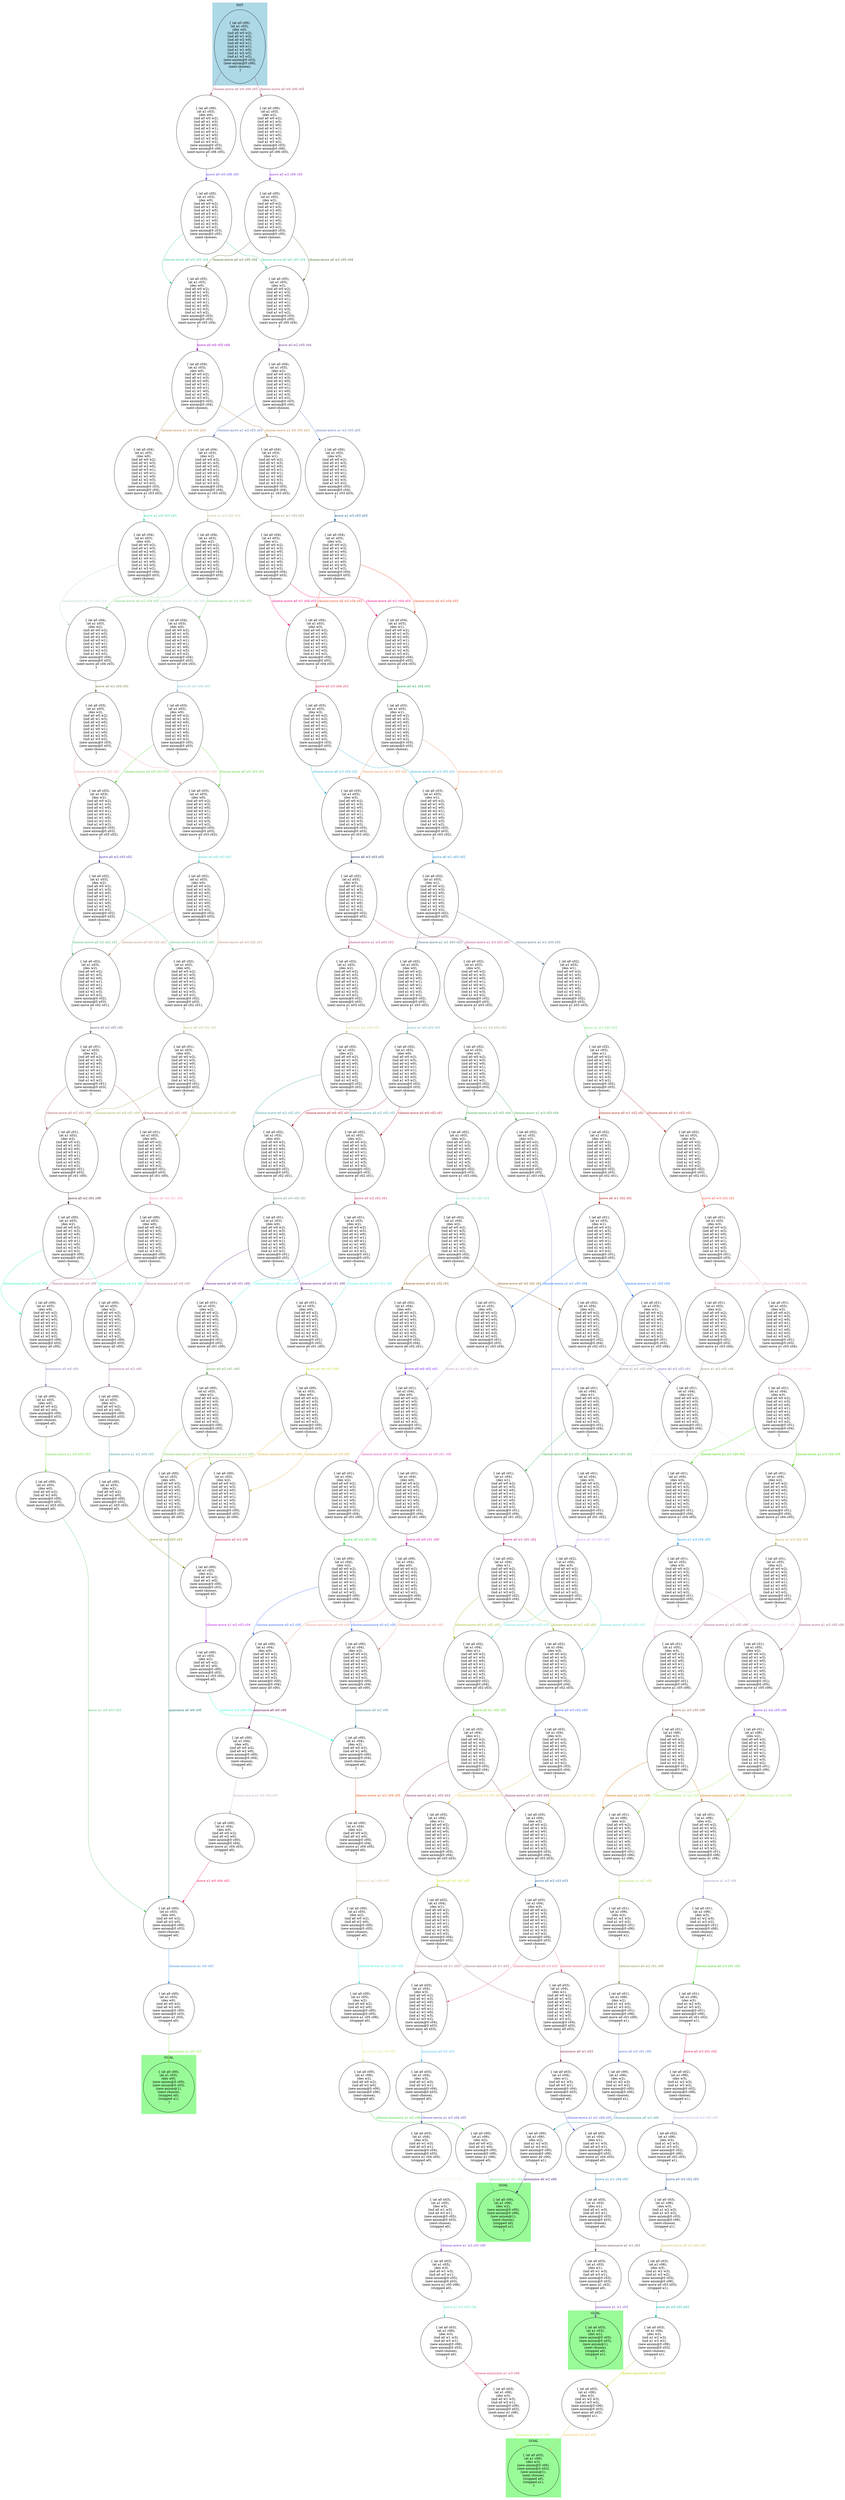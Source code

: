 digraph G {
0 [label="{ (at a0 c06),
(at a1 c03),
(des w0),
(ind a0 w0 w2),
(ind a0 w1 w3),
(ind a0 w2 w0),
(ind a0 w3 w1),
(ind a1 w0 w1),
(ind a1 w1 w0),
(ind a1 w2 w3),
(ind a1 w3 w2),
(new-axiom@0 c03),
(new-axiom@0 c06),
(next-choose),
 }"];
1 [label="{ (at a0 c06),
(at a1 c03),
(des w0),
(ind a0 w0 w2),
(ind a0 w1 w3),
(ind a0 w2 w0),
(ind a0 w3 w1),
(ind a1 w0 w1),
(ind a1 w1 w0),
(ind a1 w2 w3),
(ind a1 w3 w2),
(new-axiom@0 c03),
(new-axiom@0 c06),
(next-move a0 c06 c05),
 }"];
2 [label="{ (at a0 c06),
(at a1 c03),
(des w2),
(ind a0 w0 w2),
(ind a0 w1 w3),
(ind a0 w2 w0),
(ind a0 w3 w1),
(ind a1 w0 w1),
(ind a1 w1 w0),
(ind a1 w2 w3),
(ind a1 w3 w2),
(new-axiom@0 c03),
(new-axiom@0 c06),
(next-move a0 c06 c05),
 }"];
3 [label="{ (at a0 c05),
(at a1 c03),
(des w0),
(ind a0 w0 w2),
(ind a0 w1 w3),
(ind a0 w2 w0),
(ind a0 w3 w1),
(ind a1 w0 w1),
(ind a1 w1 w0),
(ind a1 w2 w3),
(ind a1 w3 w2),
(new-axiom@0 c03),
(new-axiom@0 c05),
(next-choose),
 }"];
4 [label="{ (at a0 c05),
(at a1 c03),
(des w2),
(ind a0 w0 w2),
(ind a0 w1 w3),
(ind a0 w2 w0),
(ind a0 w3 w1),
(ind a1 w0 w1),
(ind a1 w1 w0),
(ind a1 w2 w3),
(ind a1 w3 w2),
(new-axiom@0 c03),
(new-axiom@0 c05),
(next-choose),
 }"];
5 [label="{ (at a0 c05),
(at a1 c03),
(des w0),
(ind a0 w0 w2),
(ind a0 w1 w3),
(ind a0 w2 w0),
(ind a0 w3 w1),
(ind a1 w0 w1),
(ind a1 w1 w0),
(ind a1 w2 w3),
(ind a1 w3 w2),
(new-axiom@0 c03),
(new-axiom@0 c05),
(next-move a0 c05 c04),
 }"];
6 [label="{ (at a0 c05),
(at a1 c03),
(des w2),
(ind a0 w0 w2),
(ind a0 w1 w3),
(ind a0 w2 w0),
(ind a0 w3 w1),
(ind a1 w0 w1),
(ind a1 w1 w0),
(ind a1 w2 w3),
(ind a1 w3 w2),
(new-axiom@0 c03),
(new-axiom@0 c05),
(next-move a0 c05 c04),
 }"];
7 [label="{ (at a0 c04),
(at a1 c03),
(des w0),
(ind a0 w0 w2),
(ind a0 w1 w3),
(ind a0 w2 w0),
(ind a0 w3 w1),
(ind a1 w0 w1),
(ind a1 w1 w0),
(ind a1 w2 w3),
(ind a1 w3 w2),
(new-axiom@0 c03),
(new-axiom@0 c04),
(next-choose),
 }"];
8 [label="{ (at a0 c04),
(at a1 c03),
(des w2),
(ind a0 w0 w2),
(ind a0 w1 w3),
(ind a0 w2 w0),
(ind a0 w3 w1),
(ind a1 w0 w1),
(ind a1 w1 w0),
(ind a1 w2 w3),
(ind a1 w3 w2),
(new-axiom@0 c03),
(new-axiom@0 c04),
(next-choose),
 }"];
9 [label="{ (at a0 c04),
(at a1 c03),
(des w0),
(ind a0 w0 w2),
(ind a0 w1 w3),
(ind a0 w2 w0),
(ind a0 w3 w1),
(ind a1 w0 w1),
(ind a1 w1 w0),
(ind a1 w2 w3),
(ind a1 w3 w2),
(new-axiom@0 c03),
(new-axiom@0 c04),
(next-move a1 c03 x03),
 }"];
10 [label="{ (at a0 c04),
(at a1 c03),
(des w1),
(ind a0 w0 w2),
(ind a0 w1 w3),
(ind a0 w2 w0),
(ind a0 w3 w1),
(ind a1 w0 w1),
(ind a1 w1 w0),
(ind a1 w2 w3),
(ind a1 w3 w2),
(new-axiom@0 c03),
(new-axiom@0 c04),
(next-move a1 c03 x03),
 }"];
11 [label="{ (at a0 c04),
(at a1 c03),
(des w3),
(ind a0 w0 w2),
(ind a0 w1 w3),
(ind a0 w2 w0),
(ind a0 w3 w1),
(ind a1 w0 w1),
(ind a1 w1 w0),
(ind a1 w2 w3),
(ind a1 w3 w2),
(new-axiom@0 c03),
(new-axiom@0 c04),
(next-move a1 c03 x03),
 }"];
12 [label="{ (at a0 c04),
(at a1 c03),
(des w2),
(ind a0 w0 w2),
(ind a0 w1 w3),
(ind a0 w2 w0),
(ind a0 w3 w1),
(ind a1 w0 w1),
(ind a1 w1 w0),
(ind a1 w2 w3),
(ind a1 w3 w2),
(new-axiom@0 c03),
(new-axiom@0 c04),
(next-move a1 c03 x03),
 }"];
13 [label="{ (at a0 c04),
(at a1 x03),
(des w0),
(ind a0 w0 w2),
(ind a0 w1 w3),
(ind a0 w2 w0),
(ind a0 w3 w1),
(ind a1 w0 w1),
(ind a1 w1 w0),
(ind a1 w2 w3),
(ind a1 w3 w2),
(new-axiom@0 c04),
(new-axiom@0 x03),
(next-choose),
 }"];
14 [label="{ (at a0 c04),
(at a1 x03),
(des w1),
(ind a0 w0 w2),
(ind a0 w1 w3),
(ind a0 w2 w0),
(ind a0 w3 w1),
(ind a1 w0 w1),
(ind a1 w1 w0),
(ind a1 w2 w3),
(ind a1 w3 w2),
(new-axiom@0 c04),
(new-axiom@0 x03),
(next-choose),
 }"];
15 [label="{ (at a0 c04),
(at a1 x03),
(des w3),
(ind a0 w0 w2),
(ind a0 w1 w3),
(ind a0 w2 w0),
(ind a0 w3 w1),
(ind a1 w0 w1),
(ind a1 w1 w0),
(ind a1 w2 w3),
(ind a1 w3 w2),
(new-axiom@0 c04),
(new-axiom@0 x03),
(next-choose),
 }"];
16 [label="{ (at a0 c04),
(at a1 x03),
(des w2),
(ind a0 w0 w2),
(ind a0 w1 w3),
(ind a0 w2 w0),
(ind a0 w3 w1),
(ind a1 w0 w1),
(ind a1 w1 w0),
(ind a1 w2 w3),
(ind a1 w3 w2),
(new-axiom@0 c04),
(new-axiom@0 x03),
(next-choose),
 }"];
17 [label="{ (at a0 c04),
(at a1 x03),
(des w2),
(ind a0 w0 w2),
(ind a0 w1 w3),
(ind a0 w2 w0),
(ind a0 w3 w1),
(ind a1 w0 w1),
(ind a1 w1 w0),
(ind a1 w2 w3),
(ind a1 w3 w2),
(new-axiom@0 c04),
(new-axiom@0 x03),
(next-move a0 c04 c03),
 }"];
18 [label="{ (at a0 c04),
(at a1 x03),
(des w0),
(ind a0 w0 w2),
(ind a0 w1 w3),
(ind a0 w2 w0),
(ind a0 w3 w1),
(ind a1 w0 w1),
(ind a1 w1 w0),
(ind a1 w2 w3),
(ind a1 w3 w2),
(new-axiom@0 c04),
(new-axiom@0 x03),
(next-move a0 c04 c03),
 }"];
19 [label="{ (at a0 c04),
(at a1 x03),
(des w3),
(ind a0 w0 w2),
(ind a0 w1 w3),
(ind a0 w2 w0),
(ind a0 w3 w1),
(ind a1 w0 w1),
(ind a1 w1 w0),
(ind a1 w2 w3),
(ind a1 w3 w2),
(new-axiom@0 c04),
(new-axiom@0 x03),
(next-move a0 c04 c03),
 }"];
20 [label="{ (at a0 c04),
(at a1 x03),
(des w1),
(ind a0 w0 w2),
(ind a0 w1 w3),
(ind a0 w2 w0),
(ind a0 w3 w1),
(ind a1 w0 w1),
(ind a1 w1 w0),
(ind a1 w2 w3),
(ind a1 w3 w2),
(new-axiom@0 c04),
(new-axiom@0 x03),
(next-move a0 c04 c03),
 }"];
21 [label="{ (at a0 c03),
(at a1 x03),
(des w2),
(ind a0 w0 w2),
(ind a0 w1 w3),
(ind a0 w2 w0),
(ind a0 w3 w1),
(ind a1 w0 w1),
(ind a1 w1 w0),
(ind a1 w2 w3),
(ind a1 w3 w2),
(new-axiom@0 c03),
(new-axiom@0 x03),
(next-choose),
 }"];
22 [label="{ (at a0 c03),
(at a1 x03),
(des w0),
(ind a0 w0 w2),
(ind a0 w1 w3),
(ind a0 w2 w0),
(ind a0 w3 w1),
(ind a1 w0 w1),
(ind a1 w1 w0),
(ind a1 w2 w3),
(ind a1 w3 w2),
(new-axiom@0 c03),
(new-axiom@0 x03),
(next-choose),
 }"];
23 [label="{ (at a0 c03),
(at a1 x03),
(des w3),
(ind a0 w0 w2),
(ind a0 w1 w3),
(ind a0 w2 w0),
(ind a0 w3 w1),
(ind a1 w0 w1),
(ind a1 w1 w0),
(ind a1 w2 w3),
(ind a1 w3 w2),
(new-axiom@0 c03),
(new-axiom@0 x03),
(next-choose),
 }"];
24 [label="{ (at a0 c03),
(at a1 x03),
(des w1),
(ind a0 w0 w2),
(ind a0 w1 w3),
(ind a0 w2 w0),
(ind a0 w3 w1),
(ind a1 w0 w1),
(ind a1 w1 w0),
(ind a1 w2 w3),
(ind a1 w3 w2),
(new-axiom@0 c03),
(new-axiom@0 x03),
(next-choose),
 }"];
25 [label="{ (at a0 c03),
(at a1 x03),
(des w2),
(ind a0 w0 w2),
(ind a0 w1 w3),
(ind a0 w2 w0),
(ind a0 w3 w1),
(ind a1 w0 w1),
(ind a1 w1 w0),
(ind a1 w2 w3),
(ind a1 w3 w2),
(new-axiom@0 c03),
(new-axiom@0 x03),
(next-move a0 c03 c02),
 }"];
26 [label="{ (at a0 c03),
(at a1 x03),
(des w0),
(ind a0 w0 w2),
(ind a0 w1 w3),
(ind a0 w2 w0),
(ind a0 w3 w1),
(ind a1 w0 w1),
(ind a1 w1 w0),
(ind a1 w2 w3),
(ind a1 w3 w2),
(new-axiom@0 c03),
(new-axiom@0 x03),
(next-move a0 c03 c02),
 }"];
27 [label="{ (at a0 c03),
(at a1 x03),
(des w3),
(ind a0 w0 w2),
(ind a0 w1 w3),
(ind a0 w2 w0),
(ind a0 w3 w1),
(ind a1 w0 w1),
(ind a1 w1 w0),
(ind a1 w2 w3),
(ind a1 w3 w2),
(new-axiom@0 c03),
(new-axiom@0 x03),
(next-move a0 c03 c02),
 }"];
28 [label="{ (at a0 c03),
(at a1 x03),
(des w1),
(ind a0 w0 w2),
(ind a0 w1 w3),
(ind a0 w2 w0),
(ind a0 w3 w1),
(ind a1 w0 w1),
(ind a1 w1 w0),
(ind a1 w2 w3),
(ind a1 w3 w2),
(new-axiom@0 c03),
(new-axiom@0 x03),
(next-move a0 c03 c02),
 }"];
29 [label="{ (at a0 c02),
(at a1 x03),
(des w2),
(ind a0 w0 w2),
(ind a0 w1 w3),
(ind a0 w2 w0),
(ind a0 w3 w1),
(ind a1 w0 w1),
(ind a1 w1 w0),
(ind a1 w2 w3),
(ind a1 w3 w2),
(new-axiom@0 c02),
(new-axiom@0 x03),
(next-choose),
 }"];
30 [label="{ (at a0 c02),
(at a1 x03),
(des w0),
(ind a0 w0 w2),
(ind a0 w1 w3),
(ind a0 w2 w0),
(ind a0 w3 w1),
(ind a1 w0 w1),
(ind a1 w1 w0),
(ind a1 w2 w3),
(ind a1 w3 w2),
(new-axiom@0 c02),
(new-axiom@0 x03),
(next-choose),
 }"];
31 [label="{ (at a0 c02),
(at a1 x03),
(des w3),
(ind a0 w0 w2),
(ind a0 w1 w3),
(ind a0 w2 w0),
(ind a0 w3 w1),
(ind a1 w0 w1),
(ind a1 w1 w0),
(ind a1 w2 w3),
(ind a1 w3 w2),
(new-axiom@0 c02),
(new-axiom@0 x03),
(next-choose),
 }"];
32 [label="{ (at a0 c02),
(at a1 x03),
(des w1),
(ind a0 w0 w2),
(ind a0 w1 w3),
(ind a0 w2 w0),
(ind a0 w3 w1),
(ind a1 w0 w1),
(ind a1 w1 w0),
(ind a1 w2 w3),
(ind a1 w3 w2),
(new-axiom@0 c02),
(new-axiom@0 x03),
(next-choose),
 }"];
33 [label="{ (at a0 c02),
(at a1 x03),
(des w2),
(ind a0 w0 w2),
(ind a0 w1 w3),
(ind a0 w2 w0),
(ind a0 w3 w1),
(ind a1 w0 w1),
(ind a1 w1 w0),
(ind a1 w2 w3),
(ind a1 w3 w2),
(new-axiom@0 c02),
(new-axiom@0 x03),
(next-move a0 c02 c01),
 }"];
34 [label="{ (at a0 c02),
(at a1 x03),
(des w0),
(ind a0 w0 w2),
(ind a0 w1 w3),
(ind a0 w2 w0),
(ind a0 w3 w1),
(ind a1 w0 w1),
(ind a1 w1 w0),
(ind a1 w2 w3),
(ind a1 w3 w2),
(new-axiom@0 c02),
(new-axiom@0 x03),
(next-move a0 c02 c01),
 }"];
35 [label="{ (at a0 c02),
(at a1 x03),
(des w2),
(ind a0 w0 w2),
(ind a0 w1 w3),
(ind a0 w2 w0),
(ind a0 w3 w1),
(ind a1 w0 w1),
(ind a1 w1 w0),
(ind a1 w2 w3),
(ind a1 w3 w2),
(new-axiom@0 c02),
(new-axiom@0 x03),
(next-move a1 x03 c03),
 }"];
36 [label="{ (at a0 c02),
(at a1 x03),
(des w3),
(ind a0 w0 w2),
(ind a0 w1 w3),
(ind a0 w2 w0),
(ind a0 w3 w1),
(ind a1 w0 w1),
(ind a1 w1 w0),
(ind a1 w2 w3),
(ind a1 w3 w2),
(new-axiom@0 c02),
(new-axiom@0 x03),
(next-move a1 x03 c03),
 }"];
37 [label="{ (at a0 c02),
(at a1 x03),
(des w1),
(ind a0 w0 w2),
(ind a0 w1 w3),
(ind a0 w2 w0),
(ind a0 w3 w1),
(ind a1 w0 w1),
(ind a1 w1 w0),
(ind a1 w2 w3),
(ind a1 w3 w2),
(new-axiom@0 c02),
(new-axiom@0 x03),
(next-move a1 x03 c03),
 }"];
38 [label="{ (at a0 c02),
(at a1 x03),
(des w0),
(ind a0 w0 w2),
(ind a0 w1 w3),
(ind a0 w2 w0),
(ind a0 w3 w1),
(ind a1 w0 w1),
(ind a1 w1 w0),
(ind a1 w2 w3),
(ind a1 w3 w2),
(new-axiom@0 c02),
(new-axiom@0 x03),
(next-move a1 x03 c03),
 }"];
39 [label="{ (at a0 c01),
(at a1 x03),
(des w2),
(ind a0 w0 w2),
(ind a0 w1 w3),
(ind a0 w2 w0),
(ind a0 w3 w1),
(ind a1 w0 w1),
(ind a1 w1 w0),
(ind a1 w2 w3),
(ind a1 w3 w2),
(new-axiom@0 c01),
(new-axiom@0 x03),
(next-choose),
 }"];
40 [label="{ (at a0 c01),
(at a1 x03),
(des w0),
(ind a0 w0 w2),
(ind a0 w1 w3),
(ind a0 w2 w0),
(ind a0 w3 w1),
(ind a1 w0 w1),
(ind a1 w1 w0),
(ind a1 w2 w3),
(ind a1 w3 w2),
(new-axiom@0 c01),
(new-axiom@0 x03),
(next-choose),
 }"];
41 [label="{ (at a0 c02),
(at a1 c03),
(des w2),
(ind a0 w0 w2),
(ind a0 w1 w3),
(ind a0 w2 w0),
(ind a0 w3 w1),
(ind a1 w0 w1),
(ind a1 w1 w0),
(ind a1 w2 w3),
(ind a1 w3 w2),
(new-axiom@0 c02),
(new-axiom@0 c03),
(next-choose),
 }"];
42 [label="{ (at a0 c02),
(at a1 c03),
(des w3),
(ind a0 w0 w2),
(ind a0 w1 w3),
(ind a0 w2 w0),
(ind a0 w3 w1),
(ind a1 w0 w1),
(ind a1 w1 w0),
(ind a1 w2 w3),
(ind a1 w3 w2),
(new-axiom@0 c02),
(new-axiom@0 c03),
(next-choose),
 }"];
43 [label="{ (at a0 c02),
(at a1 c03),
(des w1),
(ind a0 w0 w2),
(ind a0 w1 w3),
(ind a0 w2 w0),
(ind a0 w3 w1),
(ind a1 w0 w1),
(ind a1 w1 w0),
(ind a1 w2 w3),
(ind a1 w3 w2),
(new-axiom@0 c02),
(new-axiom@0 c03),
(next-choose),
 }"];
44 [label="{ (at a0 c02),
(at a1 c03),
(des w0),
(ind a0 w0 w2),
(ind a0 w1 w3),
(ind a0 w2 w0),
(ind a0 w3 w1),
(ind a1 w0 w1),
(ind a1 w1 w0),
(ind a1 w2 w3),
(ind a1 w3 w2),
(new-axiom@0 c02),
(new-axiom@0 c03),
(next-choose),
 }"];
45 [label="{ (at a0 c01),
(at a1 x03),
(des w0),
(ind a0 w0 w2),
(ind a0 w1 w3),
(ind a0 w2 w0),
(ind a0 w3 w1),
(ind a1 w0 w1),
(ind a1 w1 w0),
(ind a1 w2 w3),
(ind a1 w3 w2),
(new-axiom@0 c01),
(new-axiom@0 x03),
(next-move a0 c01 c00),
 }"];
46 [label="{ (at a0 c01),
(at a1 x03),
(des w2),
(ind a0 w0 w2),
(ind a0 w1 w3),
(ind a0 w2 w0),
(ind a0 w3 w1),
(ind a1 w0 w1),
(ind a1 w1 w0),
(ind a1 w2 w3),
(ind a1 w3 w2),
(new-axiom@0 c01),
(new-axiom@0 x03),
(next-move a0 c01 c00),
 }"];
47 [label="{ (at a0 c02),
(at a1 c03),
(des w2),
(ind a0 w0 w2),
(ind a0 w1 w3),
(ind a0 w2 w0),
(ind a0 w3 w1),
(ind a1 w0 w1),
(ind a1 w1 w0),
(ind a1 w2 w3),
(ind a1 w3 w2),
(new-axiom@0 c02),
(new-axiom@0 c03),
(next-move a0 c02 c01),
 }"];
48 [label="{ (at a0 c02),
(at a1 c03),
(des w0),
(ind a0 w0 w2),
(ind a0 w1 w3),
(ind a0 w2 w0),
(ind a0 w3 w1),
(ind a1 w0 w1),
(ind a1 w1 w0),
(ind a1 w2 w3),
(ind a1 w3 w2),
(new-axiom@0 c02),
(new-axiom@0 c03),
(next-move a0 c02 c01),
 }"];
49 [label="{ (at a0 c02),
(at a1 c03),
(des w2),
(ind a0 w0 w2),
(ind a0 w1 w3),
(ind a0 w2 w0),
(ind a0 w3 w1),
(ind a1 w0 w1),
(ind a1 w1 w0),
(ind a1 w2 w3),
(ind a1 w3 w2),
(new-axiom@0 c02),
(new-axiom@0 c03),
(next-move a1 c03 c04),
 }"];
50 [label="{ (at a0 c02),
(at a1 c03),
(des w3),
(ind a0 w0 w2),
(ind a0 w1 w3),
(ind a0 w2 w0),
(ind a0 w3 w1),
(ind a1 w0 w1),
(ind a1 w1 w0),
(ind a1 w2 w3),
(ind a1 w3 w2),
(new-axiom@0 c02),
(new-axiom@0 c03),
(next-move a1 c03 c04),
 }"];
51 [label="{ (at a0 c02),
(at a1 c03),
(des w1),
(ind a0 w0 w2),
(ind a0 w1 w3),
(ind a0 w2 w0),
(ind a0 w3 w1),
(ind a1 w0 w1),
(ind a1 w1 w0),
(ind a1 w2 w3),
(ind a1 w3 w2),
(new-axiom@0 c02),
(new-axiom@0 c03),
(next-move a0 c02 c01),
 }"];
52 [label="{ (at a0 c02),
(at a1 c03),
(des w3),
(ind a0 w0 w2),
(ind a0 w1 w3),
(ind a0 w2 w0),
(ind a0 w3 w1),
(ind a1 w0 w1),
(ind a1 w1 w0),
(ind a1 w2 w3),
(ind a1 w3 w2),
(new-axiom@0 c02),
(new-axiom@0 c03),
(next-move a0 c02 c01),
 }"];
53 [label="{ (at a0 c00),
(at a1 x03),
(des w0),
(ind a0 w0 w2),
(ind a0 w1 w3),
(ind a0 w2 w0),
(ind a0 w3 w1),
(ind a1 w0 w1),
(ind a1 w1 w0),
(ind a1 w2 w3),
(ind a1 w3 w2),
(new-axiom@0 c00),
(new-axiom@0 x03),
(next-choose),
 }"];
54 [label="{ (at a0 c00),
(at a1 x03),
(des w2),
(ind a0 w0 w2),
(ind a0 w1 w3),
(ind a0 w2 w0),
(ind a0 w3 w1),
(ind a1 w0 w1),
(ind a1 w1 w0),
(ind a1 w2 w3),
(ind a1 w3 w2),
(new-axiom@0 c00),
(new-axiom@0 x03),
(next-choose),
 }"];
55 [label="{ (at a0 c01),
(at a1 c03),
(des w2),
(ind a0 w0 w2),
(ind a0 w1 w3),
(ind a0 w2 w0),
(ind a0 w3 w1),
(ind a1 w0 w1),
(ind a1 w1 w0),
(ind a1 w2 w3),
(ind a1 w3 w2),
(new-axiom@0 c01),
(new-axiom@0 c03),
(next-choose),
 }"];
56 [label="{ (at a0 c01),
(at a1 c03),
(des w0),
(ind a0 w0 w2),
(ind a0 w1 w3),
(ind a0 w2 w0),
(ind a0 w3 w1),
(ind a1 w0 w1),
(ind a1 w1 w0),
(ind a1 w2 w3),
(ind a1 w3 w2),
(new-axiom@0 c01),
(new-axiom@0 c03),
(next-choose),
 }"];
57 [label="{ (at a0 c02),
(at a1 c04),
(des w2),
(ind a0 w0 w2),
(ind a0 w1 w3),
(ind a0 w2 w0),
(ind a0 w3 w1),
(ind a1 w0 w1),
(ind a1 w1 w0),
(ind a1 w2 w3),
(ind a1 w3 w2),
(new-axiom@0 c02),
(new-axiom@0 c04),
(next-choose),
 }"];
58 [label="{ (at a0 c02),
(at a1 c04),
(des w3),
(ind a0 w0 w2),
(ind a0 w1 w3),
(ind a0 w2 w0),
(ind a0 w3 w1),
(ind a1 w0 w1),
(ind a1 w1 w0),
(ind a1 w2 w3),
(ind a1 w3 w2),
(new-axiom@0 c02),
(new-axiom@0 c04),
(next-choose),
 }"];
59 [label="{ (at a0 c01),
(at a1 c03),
(des w1),
(ind a0 w0 w2),
(ind a0 w1 w3),
(ind a0 w2 w0),
(ind a0 w3 w1),
(ind a1 w0 w1),
(ind a1 w1 w0),
(ind a1 w2 w3),
(ind a1 w3 w2),
(new-axiom@0 c01),
(new-axiom@0 c03),
(next-choose),
 }"];
60 [label="{ (at a0 c01),
(at a1 c03),
(des w3),
(ind a0 w0 w2),
(ind a0 w1 w3),
(ind a0 w2 w0),
(ind a0 w3 w1),
(ind a1 w0 w1),
(ind a1 w1 w0),
(ind a1 w2 w3),
(ind a1 w3 w2),
(new-axiom@0 c01),
(new-axiom@0 c03),
(next-choose),
 }"];
61 [label="{ (at a0 c00),
(at a1 x03),
(des w0),
(ind a0 w0 w2),
(ind a0 w1 w3),
(ind a0 w2 w0),
(ind a0 w3 w1),
(ind a1 w0 w1),
(ind a1 w1 w0),
(ind a1 w2 w3),
(ind a1 w3 w2),
(new-axiom@0 c00),
(new-axiom@0 x03),
(next-annc a0 c00),
 }"];
62 [label="{ (at a0 c00),
(at a1 x03),
(des w2),
(ind a0 w0 w2),
(ind a0 w1 w3),
(ind a0 w2 w0),
(ind a0 w3 w1),
(ind a1 w0 w1),
(ind a1 w1 w0),
(ind a1 w2 w3),
(ind a1 w3 w2),
(new-axiom@0 c00),
(new-axiom@0 x03),
(next-annc a0 c00),
 }"];
63 [label="{ (at a0 c01),
(at a1 c03),
(des w0),
(ind a0 w0 w2),
(ind a0 w1 w3),
(ind a0 w2 w0),
(ind a0 w3 w1),
(ind a1 w0 w1),
(ind a1 w1 w0),
(ind a1 w2 w3),
(ind a1 w3 w2),
(new-axiom@0 c01),
(new-axiom@0 c03),
(next-move a0 c01 c00),
 }"];
64 [label="{ (at a0 c01),
(at a1 c03),
(des w2),
(ind a0 w0 w2),
(ind a0 w1 w3),
(ind a0 w2 w0),
(ind a0 w3 w1),
(ind a1 w0 w1),
(ind a1 w1 w0),
(ind a1 w2 w3),
(ind a1 w3 w2),
(new-axiom@0 c01),
(new-axiom@0 c03),
(next-move a0 c01 c00),
 }"];
65 [label="{ (at a0 c02),
(at a1 c04),
(des w2),
(ind a0 w0 w2),
(ind a0 w1 w3),
(ind a0 w2 w0),
(ind a0 w3 w1),
(ind a1 w0 w1),
(ind a1 w1 w0),
(ind a1 w2 w3),
(ind a1 w3 w2),
(new-axiom@0 c02),
(new-axiom@0 c04),
(next-move a0 c02 c01),
 }"];
66 [label="{ (at a0 c02),
(at a1 c04),
(des w0),
(ind a0 w0 w2),
(ind a0 w1 w3),
(ind a0 w2 w0),
(ind a0 w3 w1),
(ind a1 w0 w1),
(ind a1 w1 w0),
(ind a1 w2 w3),
(ind a1 w3 w2),
(new-axiom@0 c02),
(new-axiom@0 c04),
(next-move a0 c02 c01),
 }"];
67 [label="{ (at a0 c02),
(at a1 c04),
(des w3),
(ind a0 w0 w2),
(ind a0 w1 w3),
(ind a0 w2 w0),
(ind a0 w3 w1),
(ind a1 w0 w1),
(ind a1 w1 w0),
(ind a1 w2 w3),
(ind a1 w3 w2),
(new-axiom@0 c02),
(new-axiom@0 c04),
(next-move a0 c02 c03),
 }"];
68 [label="{ (at a0 c02),
(at a1 c04),
(des w1),
(ind a0 w0 w2),
(ind a0 w1 w3),
(ind a0 w2 w0),
(ind a0 w3 w1),
(ind a1 w0 w1),
(ind a1 w1 w0),
(ind a1 w2 w3),
(ind a1 w3 w2),
(new-axiom@0 c02),
(new-axiom@0 c04),
(next-move a0 c02 c03),
 }"];
69 [label="{ (at a0 c01),
(at a1 c03),
(des w1),
(ind a0 w0 w2),
(ind a0 w1 w3),
(ind a0 w2 w0),
(ind a0 w3 w1),
(ind a1 w0 w1),
(ind a1 w1 w0),
(ind a1 w2 w3),
(ind a1 w3 w2),
(new-axiom@0 c01),
(new-axiom@0 c03),
(next-move a1 c03 c04),
 }"];
70 [label="{ (at a0 c01),
(at a1 c03),
(des w0),
(ind a0 w0 w2),
(ind a0 w1 w3),
(ind a0 w2 w0),
(ind a0 w3 w1),
(ind a1 w0 w1),
(ind a1 w1 w0),
(ind a1 w2 w3),
(ind a1 w3 w2),
(new-axiom@0 c01),
(new-axiom@0 c03),
(next-move a1 c03 c04),
 }"];
71 [label="{ (at a0 c01),
(at a1 c03),
(des w2),
(ind a0 w0 w2),
(ind a0 w1 w3),
(ind a0 w2 w0),
(ind a0 w3 w1),
(ind a1 w0 w1),
(ind a1 w1 w0),
(ind a1 w2 w3),
(ind a1 w3 w2),
(new-axiom@0 c01),
(new-axiom@0 c03),
(next-move a1 c03 c04),
 }"];
72 [label="{ (at a0 c01),
(at a1 c03),
(des w3),
(ind a0 w0 w2),
(ind a0 w1 w3),
(ind a0 w2 w0),
(ind a0 w3 w1),
(ind a1 w0 w1),
(ind a1 w1 w0),
(ind a1 w2 w3),
(ind a1 w3 w2),
(new-axiom@0 c01),
(new-axiom@0 c03),
(next-move a1 c03 c04),
 }"];
73 [label="{ (at a0 c00),
(at a1 x03),
(des w0),
(ind a0 w0 w2),
(ind a0 w2 w0),
(new-axiom@0 c00),
(new-axiom@0 x03),
(next-choose),
(stopped a0),
 }"];
74 [label="{ (at a0 c00),
(at a1 x03),
(des w2),
(ind a0 w0 w2),
(ind a0 w2 w0),
(new-axiom@0 c00),
(new-axiom@0 x03),
(next-choose),
(stopped a0),
 }"];
75 [label="{ (at a0 c00),
(at a1 c03),
(des w0),
(ind a0 w0 w2),
(ind a0 w1 w3),
(ind a0 w2 w0),
(ind a0 w3 w1),
(ind a1 w0 w1),
(ind a1 w1 w0),
(ind a1 w2 w3),
(ind a1 w3 w2),
(new-axiom@0 c00),
(new-axiom@0 c03),
(next-choose),
 }"];
76 [label="{ (at a0 c00),
(at a1 c03),
(des w2),
(ind a0 w0 w2),
(ind a0 w1 w3),
(ind a0 w2 w0),
(ind a0 w3 w1),
(ind a1 w0 w1),
(ind a1 w1 w0),
(ind a1 w2 w3),
(ind a1 w3 w2),
(new-axiom@0 c00),
(new-axiom@0 c03),
(next-choose),
 }"];
77 [label="{ (at a0 c01),
(at a1 c04),
(des w2),
(ind a0 w0 w2),
(ind a0 w1 w3),
(ind a0 w2 w0),
(ind a0 w3 w1),
(ind a1 w0 w1),
(ind a1 w1 w0),
(ind a1 w2 w3),
(ind a1 w3 w2),
(new-axiom@0 c01),
(new-axiom@0 c04),
(next-choose),
 }"];
78 [label="{ (at a0 c01),
(at a1 c04),
(des w0),
(ind a0 w0 w2),
(ind a0 w1 w3),
(ind a0 w2 w0),
(ind a0 w3 w1),
(ind a1 w0 w1),
(ind a1 w1 w0),
(ind a1 w2 w3),
(ind a1 w3 w2),
(new-axiom@0 c01),
(new-axiom@0 c04),
(next-choose),
 }"];
79 [label="{ (at a0 c03),
(at a1 c04),
(des w3),
(ind a0 w0 w2),
(ind a0 w1 w3),
(ind a0 w2 w0),
(ind a0 w3 w1),
(ind a1 w0 w1),
(ind a1 w1 w0),
(ind a1 w2 w3),
(ind a1 w3 w2),
(new-axiom@0 c03),
(new-axiom@0 c04),
(next-choose),
 }"];
80 [label="{ (at a0 c03),
(at a1 c04),
(des w1),
(ind a0 w0 w2),
(ind a0 w1 w3),
(ind a0 w2 w0),
(ind a0 w3 w1),
(ind a1 w0 w1),
(ind a1 w1 w0),
(ind a1 w2 w3),
(ind a1 w3 w2),
(new-axiom@0 c03),
(new-axiom@0 c04),
(next-choose),
 }"];
81 [label="{ (at a0 c01),
(at a1 c04),
(des w1),
(ind a0 w0 w2),
(ind a0 w1 w3),
(ind a0 w2 w0),
(ind a0 w3 w1),
(ind a1 w0 w1),
(ind a1 w1 w0),
(ind a1 w2 w3),
(ind a1 w3 w2),
(new-axiom@0 c01),
(new-axiom@0 c04),
(next-choose),
 }"];
82 [label="{ (at a0 c01),
(at a1 c04),
(des w3),
(ind a0 w0 w2),
(ind a0 w1 w3),
(ind a0 w2 w0),
(ind a0 w3 w1),
(ind a1 w0 w1),
(ind a1 w1 w0),
(ind a1 w2 w3),
(ind a1 w3 w2),
(new-axiom@0 c01),
(new-axiom@0 c04),
(next-choose),
 }"];
83 [label="{ (at a0 c00),
(at a1 x03),
(des w0),
(ind a0 w0 w2),
(ind a0 w2 w0),
(new-axiom@0 c00),
(new-axiom@0 x03),
(next-move a1 x03 c03),
(stopped a0),
 }"];
84 [label="{ (at a0 c00),
(at a1 x03),
(des w2),
(ind a0 w0 w2),
(ind a0 w2 w0),
(new-axiom@0 c00),
(new-axiom@0 x03),
(next-move a1 x03 c03),
(stopped a0),
 }"];
85 [label="{ (at a0 c00),
(at a1 c03),
(des w0),
(ind a0 w0 w2),
(ind a0 w1 w3),
(ind a0 w2 w0),
(ind a0 w3 w1),
(ind a1 w0 w1),
(ind a1 w1 w0),
(ind a1 w2 w3),
(ind a1 w3 w2),
(new-axiom@0 c00),
(new-axiom@0 c03),
(next-annc a0 c00),
 }"];
86 [label="{ (at a0 c00),
(at a1 c03),
(des w2),
(ind a0 w0 w2),
(ind a0 w1 w3),
(ind a0 w2 w0),
(ind a0 w3 w1),
(ind a1 w0 w1),
(ind a1 w1 w0),
(ind a1 w2 w3),
(ind a1 w3 w2),
(new-axiom@0 c00),
(new-axiom@0 c03),
(next-annc a0 c00),
 }"];
87 [label="{ (at a0 c01),
(at a1 c04),
(des w3),
(ind a0 w0 w2),
(ind a0 w1 w3),
(ind a0 w2 w0),
(ind a0 w3 w1),
(ind a1 w0 w1),
(ind a1 w1 w0),
(ind a1 w2 w3),
(ind a1 w3 w2),
(new-axiom@0 c01),
(new-axiom@0 c04),
(next-move a1 c04 c05),
 }"];
88 [label="{ (at a0 c01),
(at a1 c04),
(des w2),
(ind a0 w0 w2),
(ind a0 w1 w3),
(ind a0 w2 w0),
(ind a0 w3 w1),
(ind a1 w0 w1),
(ind a1 w1 w0),
(ind a1 w2 w3),
(ind a1 w3 w2),
(new-axiom@0 c01),
(new-axiom@0 c04),
(next-move a1 c04 c05),
 }"];
89 [label="{ (at a0 c01),
(at a1 c04),
(des w2),
(ind a0 w0 w2),
(ind a0 w1 w3),
(ind a0 w2 w0),
(ind a0 w3 w1),
(ind a1 w0 w1),
(ind a1 w1 w0),
(ind a1 w2 w3),
(ind a1 w3 w2),
(new-axiom@0 c01),
(new-axiom@0 c04),
(next-move a0 c01 c00),
 }"];
90 [label="{ (at a0 c01),
(at a1 c04),
(des w0),
(ind a0 w0 w2),
(ind a0 w1 w3),
(ind a0 w2 w0),
(ind a0 w3 w1),
(ind a1 w0 w1),
(ind a1 w1 w0),
(ind a1 w2 w3),
(ind a1 w3 w2),
(new-axiom@0 c01),
(new-axiom@0 c04),
(next-move a0 c01 c00),
 }"];
91 [label="{ (at a0 c03),
(at a1 c04),
(des w1),
(ind a0 w0 w2),
(ind a0 w1 w3),
(ind a0 w2 w0),
(ind a0 w3 w1),
(ind a1 w0 w1),
(ind a1 w1 w0),
(ind a1 w2 w3),
(ind a1 w3 w2),
(new-axiom@0 c03),
(new-axiom@0 c04),
(next-move a0 c03 x03),
 }"];
92 [label="{ (at a0 c03),
(at a1 c04),
(des w3),
(ind a0 w0 w2),
(ind a0 w1 w3),
(ind a0 w2 w0),
(ind a0 w3 w1),
(ind a1 w0 w1),
(ind a1 w1 w0),
(ind a1 w2 w3),
(ind a1 w3 w2),
(new-axiom@0 c03),
(new-axiom@0 c04),
(next-move a0 c03 x03),
 }"];
93 [label="{ (at a0 c01),
(at a1 c04),
(des w1),
(ind a0 w0 w2),
(ind a0 w1 w3),
(ind a0 w2 w0),
(ind a0 w3 w1),
(ind a1 w0 w1),
(ind a1 w1 w0),
(ind a1 w2 w3),
(ind a1 w3 w2),
(new-axiom@0 c01),
(new-axiom@0 c04),
(next-move a0 c01 c02),
 }"];
94 [label="{ (at a0 c01),
(at a1 c04),
(des w3),
(ind a0 w0 w2),
(ind a0 w1 w3),
(ind a0 w2 w0),
(ind a0 w3 w1),
(ind a1 w0 w1),
(ind a1 w1 w0),
(ind a1 w2 w3),
(ind a1 w3 w2),
(new-axiom@0 c01),
(new-axiom@0 c04),
(next-move a0 c01 c02),
 }"];
95 [label="{ (at a0 c00),
(at a1 c03),
(des w0),
(ind a0 w0 w2),
(ind a0 w2 w0),
(new-axiom@0 c00),
(new-axiom@0 c03),
(next-choose),
(stopped a0),
 }"];
96 [label="{ (at a0 c00),
(at a1 c03),
(des w2),
(ind a0 w0 w2),
(ind a0 w2 w0),
(new-axiom@0 c00),
(new-axiom@0 c03),
(next-choose),
(stopped a0),
 }"];
97 [label="{ (at a0 c01),
(at a1 c05),
(des w3),
(ind a0 w0 w2),
(ind a0 w1 w3),
(ind a0 w2 w0),
(ind a0 w3 w1),
(ind a1 w0 w1),
(ind a1 w1 w0),
(ind a1 w2 w3),
(ind a1 w3 w2),
(new-axiom@0 c01),
(new-axiom@0 c05),
(next-choose),
 }"];
98 [label="{ (at a0 c01),
(at a1 c05),
(des w2),
(ind a0 w0 w2),
(ind a0 w1 w3),
(ind a0 w2 w0),
(ind a0 w3 w1),
(ind a1 w0 w1),
(ind a1 w1 w0),
(ind a1 w2 w3),
(ind a1 w3 w2),
(new-axiom@0 c01),
(new-axiom@0 c05),
(next-choose),
 }"];
99 [label="{ (at a0 c00),
(at a1 c04),
(des w2),
(ind a0 w0 w2),
(ind a0 w1 w3),
(ind a0 w2 w0),
(ind a0 w3 w1),
(ind a1 w0 w1),
(ind a1 w1 w0),
(ind a1 w2 w3),
(ind a1 w3 w2),
(new-axiom@0 c00),
(new-axiom@0 c04),
(next-choose),
 }"];
100 [label="{ (at a0 c00),
(at a1 c04),
(des w0),
(ind a0 w0 w2),
(ind a0 w1 w3),
(ind a0 w2 w0),
(ind a0 w3 w1),
(ind a1 w0 w1),
(ind a1 w1 w0),
(ind a1 w2 w3),
(ind a1 w3 w2),
(new-axiom@0 c00),
(new-axiom@0 c04),
(next-choose),
 }"];
101 [label="{ (at a0 x03),
(at a1 c04),
(des w1),
(ind a0 w0 w2),
(ind a0 w1 w3),
(ind a0 w2 w0),
(ind a0 w3 w1),
(ind a1 w0 w1),
(ind a1 w1 w0),
(ind a1 w2 w3),
(ind a1 w3 w2),
(new-axiom@0 c04),
(new-axiom@0 x03),
(next-choose),
 }"];
102 [label="{ (at a0 x03),
(at a1 c04),
(des w3),
(ind a0 w0 w2),
(ind a0 w1 w3),
(ind a0 w2 w0),
(ind a0 w3 w1),
(ind a1 w0 w1),
(ind a1 w1 w0),
(ind a1 w2 w3),
(ind a1 w3 w2),
(new-axiom@0 c04),
(new-axiom@0 x03),
(next-choose),
 }"];
103 [label="{ (at a0 c02),
(at a1 c04),
(des w1),
(ind a0 w0 w2),
(ind a0 w1 w3),
(ind a0 w2 w0),
(ind a0 w3 w1),
(ind a1 w0 w1),
(ind a1 w1 w0),
(ind a1 w2 w3),
(ind a1 w3 w2),
(new-axiom@0 c02),
(new-axiom@0 c04),
(next-choose),
 }"];
104 [label="{ (at a0 c00),
(at a1 c03),
(des w0),
(ind a0 w0 w2),
(ind a0 w2 w0),
(new-axiom@0 c00),
(new-axiom@0 c03),
(next-annc a1 c03),
(stopped a0),
 }"];
105 [label="{ (at a0 c00),
(at a1 c03),
(des w2),
(ind a0 w0 w2),
(ind a0 w2 w0),
(new-axiom@0 c00),
(new-axiom@0 c03),
(next-move a1 c03 c04),
(stopped a0),
 }"];
106 [label="{ (at a0 c01),
(at a1 c05),
(des w2),
(ind a0 w0 w2),
(ind a0 w1 w3),
(ind a0 w2 w0),
(ind a0 w3 w1),
(ind a1 w0 w1),
(ind a1 w1 w0),
(ind a1 w2 w3),
(ind a1 w3 w2),
(new-axiom@0 c01),
(new-axiom@0 c05),
(next-move a1 c05 c06),
 }"];
107 [label="{ (at a0 c01),
(at a1 c05),
(des w3),
(ind a0 w0 w2),
(ind a0 w1 w3),
(ind a0 w2 w0),
(ind a0 w3 w1),
(ind a1 w0 w1),
(ind a1 w1 w0),
(ind a1 w2 w3),
(ind a1 w3 w2),
(new-axiom@0 c01),
(new-axiom@0 c05),
(next-move a1 c05 c06),
 }"];
108 [label="{ (at a0 c00),
(at a1 c04),
(des w2),
(ind a0 w0 w2),
(ind a0 w1 w3),
(ind a0 w2 w0),
(ind a0 w3 w1),
(ind a1 w0 w1),
(ind a1 w1 w0),
(ind a1 w2 w3),
(ind a1 w3 w2),
(new-axiom@0 c00),
(new-axiom@0 c04),
(next-annc a0 c00),
 }"];
109 [label="{ (at a0 c00),
(at a1 c04),
(des w0),
(ind a0 w0 w2),
(ind a0 w1 w3),
(ind a0 w2 w0),
(ind a0 w3 w1),
(ind a1 w0 w1),
(ind a1 w1 w0),
(ind a1 w2 w3),
(ind a1 w3 w2),
(new-axiom@0 c00),
(new-axiom@0 c04),
(next-annc a0 c00),
 }"];
110 [label="{ (at a0 x03),
(at a1 c04),
(des w3),
(ind a0 w0 w2),
(ind a0 w1 w3),
(ind a0 w2 w0),
(ind a0 w3 w1),
(ind a1 w0 w1),
(ind a1 w1 w0),
(ind a1 w2 w3),
(ind a1 w3 w2),
(new-axiom@0 c04),
(new-axiom@0 x03),
(next-annc a0 x03),
 }"];
111 [label="{ (at a0 x03),
(at a1 c04),
(des w1),
(ind a0 w0 w2),
(ind a0 w1 w3),
(ind a0 w2 w0),
(ind a0 w3 w1),
(ind a1 w0 w1),
(ind a1 w1 w0),
(ind a1 w2 w3),
(ind a1 w3 w2),
(new-axiom@0 c04),
(new-axiom@0 x03),
(next-annc a0 x03),
 }"];
112 [label="{ (at a0 c00),
(at a1 c03),
(des w0),
(new-axiom@0 c00),
(new-axiom@0 c03),
(new-axiom@1),
(next-choose),
(stopped a0),
(stopped a1),
 }"];
113 [label="{ (at a0 c00),
(at a1 c04),
(des w2),
(ind a0 w0 w2),
(ind a0 w2 w0),
(new-axiom@0 c00),
(new-axiom@0 c04),
(next-choose),
(stopped a0),
 }"];
114 [label="{ (at a0 c01),
(at a1 c06),
(des w2),
(ind a0 w0 w2),
(ind a0 w1 w3),
(ind a0 w2 w0),
(ind a0 w3 w1),
(ind a1 w0 w1),
(ind a1 w1 w0),
(ind a1 w2 w3),
(ind a1 w3 w2),
(new-axiom@0 c01),
(new-axiom@0 c06),
(next-choose),
 }"];
115 [label="{ (at a0 c01),
(at a1 c06),
(des w3),
(ind a0 w0 w2),
(ind a0 w1 w3),
(ind a0 w2 w0),
(ind a0 w3 w1),
(ind a1 w0 w1),
(ind a1 w1 w0),
(ind a1 w2 w3),
(ind a1 w3 w2),
(new-axiom@0 c01),
(new-axiom@0 c06),
(next-choose),
 }"];
116 [label="{ (at a0 c00),
(at a1 c04),
(des w0),
(ind a0 w0 w2),
(ind a0 w2 w0),
(new-axiom@0 c00),
(new-axiom@0 c04),
(next-choose),
(stopped a0),
 }"];
117 [label="{ (at a0 x03),
(at a1 c04),
(des w3),
(ind a0 w1 w3),
(ind a0 w3 w1),
(new-axiom@0 c04),
(new-axiom@0 x03),
(next-choose),
(stopped a0),
 }"];
118 [label="{ (at a0 x03),
(at a1 c04),
(des w1),
(ind a0 w1 w3),
(ind a0 w3 w1),
(new-axiom@0 c04),
(new-axiom@0 x03),
(next-choose),
(stopped a0),
 }"];
119 [label="{ (at a0 c00),
(at a1 c04),
(des w2),
(ind a0 w0 w2),
(ind a0 w2 w0),
(new-axiom@0 c00),
(new-axiom@0 c04),
(next-move a1 c04 c05),
(stopped a0),
 }"];
120 [label="{ (at a0 c01),
(at a1 c06),
(des w3),
(ind a0 w0 w2),
(ind a0 w1 w3),
(ind a0 w2 w0),
(ind a0 w3 w1),
(ind a1 w0 w1),
(ind a1 w1 w0),
(ind a1 w2 w3),
(ind a1 w3 w2),
(new-axiom@0 c01),
(new-axiom@0 c06),
(next-annc a1 c06),
 }"];
121 [label="{ (at a0 c01),
(at a1 c06),
(des w2),
(ind a0 w0 w2),
(ind a0 w1 w3),
(ind a0 w2 w0),
(ind a0 w3 w1),
(ind a1 w0 w1),
(ind a1 w1 w0),
(ind a1 w2 w3),
(ind a1 w3 w2),
(new-axiom@0 c01),
(new-axiom@0 c06),
(next-annc a1 c06),
 }"];
122 [label="{ (at a0 c00),
(at a1 c04),
(des w0),
(ind a0 w0 w2),
(ind a0 w2 w0),
(new-axiom@0 c00),
(new-axiom@0 c04),
(next-move a1 c04 c03),
(stopped a0),
 }"];
123 [label="{ (at a0 x03),
(at a1 c04),
(des w3),
(ind a0 w1 w3),
(ind a0 w3 w1),
(new-axiom@0 c04),
(new-axiom@0 x03),
(next-move a1 c04 c05),
(stopped a0),
 }"];
124 [label="{ (at a0 x03),
(at a1 c04),
(des w1),
(ind a0 w1 w3),
(ind a0 w3 w1),
(new-axiom@0 c04),
(new-axiom@0 x03),
(next-move a1 c04 c03),
(stopped a0),
 }"];
125 [label="{ (at a0 c00),
(at a1 c05),
(des w2),
(ind a0 w0 w2),
(ind a0 w2 w0),
(new-axiom@0 c00),
(new-axiom@0 c05),
(next-choose),
(stopped a0),
 }"];
126 [label="{ (at a0 c01),
(at a1 c06),
(des w3),
(ind a1 w2 w3),
(ind a1 w3 w2),
(new-axiom@0 c01),
(new-axiom@0 c06),
(next-choose),
(stopped a1),
 }"];
127 [label="{ (at a0 c01),
(at a1 c06),
(des w2),
(ind a1 w2 w3),
(ind a1 w3 w2),
(new-axiom@0 c01),
(new-axiom@0 c06),
(next-choose),
(stopped a1),
 }"];
128 [label="{ (at a0 x03),
(at a1 c05),
(des w3),
(ind a0 w1 w3),
(ind a0 w3 w1),
(new-axiom@0 c05),
(new-axiom@0 x03),
(next-choose),
(stopped a0),
 }"];
129 [label="{ (at a0 x03),
(at a1 c03),
(des w1),
(ind a0 w1 w3),
(ind a0 w3 w1),
(new-axiom@0 c03),
(new-axiom@0 x03),
(next-choose),
(stopped a0),
 }"];
130 [label="{ (at a0 c00),
(at a1 c05),
(des w2),
(ind a0 w0 w2),
(ind a0 w2 w0),
(new-axiom@0 c00),
(new-axiom@0 c05),
(next-move a1 c05 c06),
(stopped a0),
 }"];
131 [label="{ (at a0 c01),
(at a1 c06),
(des w3),
(ind a1 w2 w3),
(ind a1 w3 w2),
(new-axiom@0 c01),
(new-axiom@0 c06),
(next-move a0 c01 c02),
(stopped a1),
 }"];
132 [label="{ (at a0 c01),
(at a1 c06),
(des w2),
(ind a1 w2 w3),
(ind a1 w3 w2),
(new-axiom@0 c01),
(new-axiom@0 c06),
(next-move a0 c01 c00),
(stopped a1),
 }"];
133 [label="{ (at a0 x03),
(at a1 c05),
(des w3),
(ind a0 w1 w3),
(ind a0 w3 w1),
(new-axiom@0 c05),
(new-axiom@0 x03),
(next-move a1 c05 c06),
(stopped a0),
 }"];
134 [label="{ (at a0 x03),
(at a1 c03),
(des w1),
(ind a0 w1 w3),
(ind a0 w3 w1),
(new-axiom@0 c03),
(new-axiom@0 x03),
(next-annc a1 c03),
(stopped a0),
 }"];
135 [label="{ (at a0 c00),
(at a1 c06),
(des w2),
(ind a0 w0 w2),
(ind a0 w2 w0),
(new-axiom@0 c00),
(new-axiom@0 c06),
(next-choose),
(stopped a0),
 }"];
136 [label="{ (at a0 c02),
(at a1 c06),
(des w3),
(ind a1 w2 w3),
(ind a1 w3 w2),
(new-axiom@0 c02),
(new-axiom@0 c06),
(next-choose),
(stopped a1),
 }"];
137 [label="{ (at a0 c00),
(at a1 c06),
(des w2),
(ind a1 w2 w3),
(ind a1 w3 w2),
(new-axiom@0 c00),
(new-axiom@0 c06),
(next-choose),
(stopped a1),
 }"];
138 [label="{ (at a0 x03),
(at a1 c06),
(des w3),
(ind a0 w1 w3),
(ind a0 w3 w1),
(new-axiom@0 c06),
(new-axiom@0 x03),
(next-choose),
(stopped a0),
 }"];
139 [label="{ (at a0 x03),
(at a1 c03),
(des w1),
(new-axiom@0 c03),
(new-axiom@0 x03),
(new-axiom@1),
(next-choose),
(stopped a0),
(stopped a1),
 }"];
140 [label="{ (at a0 c00),
(at a1 c06),
(des w2),
(ind a0 w0 w2),
(ind a0 w2 w0),
(new-axiom@0 c00),
(new-axiom@0 c06),
(next-annc a1 c06),
(stopped a0),
 }"];
141 [label="{ (at a0 c02),
(at a1 c06),
(des w3),
(ind a1 w2 w3),
(ind a1 w3 w2),
(new-axiom@0 c02),
(new-axiom@0 c06),
(next-move a0 c02 c03),
(stopped a1),
 }"];
142 [label="{ (at a0 c00),
(at a1 c06),
(des w2),
(ind a1 w2 w3),
(ind a1 w3 w2),
(new-axiom@0 c00),
(new-axiom@0 c06),
(next-annc a0 c00),
(stopped a1),
 }"];
143 [label="{ (at a0 x03),
(at a1 c06),
(des w3),
(ind a0 w1 w3),
(ind a0 w3 w1),
(new-axiom@0 c06),
(new-axiom@0 x03),
(next-annc a1 c06),
(stopped a0),
 }"];
144 [label="{ (at a0 c00),
(at a1 c06),
(des w2),
(new-axiom@0 c00),
(new-axiom@0 c06),
(new-axiom@1),
(next-choose),
(stopped a0),
(stopped a1),
 }"];
145 [label="{ (at a0 c03),
(at a1 c06),
(des w3),
(ind a1 w2 w3),
(ind a1 w3 w2),
(new-axiom@0 c03),
(new-axiom@0 c06),
(next-choose),
(stopped a1),
 }"];
146 [label="{ (at a0 x03),
(at a1 c06),
(des w3),
(new-axiom@0 c06),
(new-axiom@0 x03),
(new-axiom@1),
(next-choose),
(stopped a0),
(stopped a1),
 }"];
147 [label="{ (at a0 c03),
(at a1 c06),
(des w3),
(ind a1 w2 w3),
(ind a1 w3 w2),
(new-axiom@0 c03),
(new-axiom@0 c06),
(next-move a0 c03 x03),
(stopped a1),
 }"];
148 [label="{ (at a0 x03),
(at a1 c06),
(des w3),
(ind a1 w2 w3),
(ind a1 w3 w2),
(new-axiom@0 c06),
(new-axiom@0 x03),
(next-choose),
(stopped a1),
 }"];
149 [label="{ (at a0 x03),
(at a1 c06),
(des w3),
(ind a1 w2 w3),
(ind a1 w3 w2),
(new-axiom@0 c06),
(new-axiom@0 x03),
(next-annc a0 x03),
(stopped a1),
 }"];
0 -> 1 [label="choose-move a0 w0 c06 c05", color="#AA4968", fontcolor="#AA4968"];
0 -> 2 [label="choose-move a0 w0 c06 c05", color="#AA4968", fontcolor="#AA4968"];
1 -> 3 [label="move a0 w0 c06 c05", color="#643DF4", fontcolor="#643DF4"];
2 -> 4 [label="move a0 w2 c06 c05", color="#8829DC", fontcolor="#8829DC"];
3 -> 5 [label="choose-move a0 w0 c05 c04", color="#2BCA8D", fontcolor="#2BCA8D"];
3 -> 6 [label="choose-move a0 w0 c05 c04", color="#2BCA8D", fontcolor="#2BCA8D"];
4 -> 6 [label="choose-move a0 w2 c05 c04", color="#466726", fontcolor="#466726"];
4 -> 5 [label="choose-move a0 w2 c05 c04", color="#466726", fontcolor="#466726"];
5 -> 7 [label="move a0 w0 c05 c04", color="#9C01CB", fontcolor="#9C01CB"];
6 -> 8 [label="move a0 w2 c05 c04", color="#682D8D", fontcolor="#682D8D"];
7 -> 9 [label="choose-move a1 w0 c03 x03", color="#B37E39", fontcolor="#B37E39"];
7 -> 10 [label="choose-move a1 w0 c03 x03", color="#B37E39", fontcolor="#B37E39"];
8 -> 11 [label="choose-move a1 w2 c03 x03", color="#4A68B1", fontcolor="#4A68B1"];
8 -> 12 [label="choose-move a1 w2 c03 x03", color="#4A68B1", fontcolor="#4A68B1"];
9 -> 13 [label="move a1 w0 c03 x03", color="#2ED799", fontcolor="#2ED799"];
10 -> 14 [label="move a1 w1 c03 x03", color="#898C70", fontcolor="#898C70"];
11 -> 15 [label="move a1 w3 c03 x03", color="#115B8C", fontcolor="#115B8C"];
12 -> 16 [label="move a1 w2 c03 x03", color="#BAB182", fontcolor="#BAB182"];
13 -> 17 [label="choose-move a0 w0 c04 c03", color="#ABCECD", fontcolor="#ABCECD"];
13 -> 18 [label="choose-move a0 w0 c04 c03", color="#ABCECD", fontcolor="#ABCECD"];
14 -> 19 [label="choose-move a0 w1 c04 c03", color="#F8017E", fontcolor="#F8017E"];
14 -> 20 [label="choose-move a0 w1 c04 c03", color="#F8017E", fontcolor="#F8017E"];
15 -> 20 [label="choose-move a0 w3 c04 c03", color="#EC4017", fontcolor="#EC4017"];
15 -> 19 [label="choose-move a0 w3 c04 c03", color="#EC4017", fontcolor="#EC4017"];
16 -> 18 [label="choose-move a0 w2 c04 c03", color="#68C96C", fontcolor="#68C96C"];
16 -> 17 [label="choose-move a0 w2 c04 c03", color="#68C96C", fontcolor="#68C96C"];
17 -> 21 [label="move a0 w2 c04 c03", color="#797542", fontcolor="#797542"];
18 -> 22 [label="move a0 w0 c04 c03", color="#74B9D1", fontcolor="#74B9D1"];
19 -> 23 [label="move a0 w3 c04 c03", color="#D7264D", fontcolor="#D7264D"];
20 -> 24 [label="move a0 w1 c04 c03", color="#0CA344", fontcolor="#0CA344"];
21 -> 25 [label="choose-move a0 w2 c03 c02", color="#E59192", fontcolor="#E59192"];
21 -> 26 [label="choose-move a0 w2 c03 c02", color="#E59192", fontcolor="#E59192"];
22 -> 26 [label="choose-move a0 w0 c03 c02", color="#53D333", fontcolor="#53D333"];
22 -> 25 [label="choose-move a0 w0 c03 c02", color="#53D333", fontcolor="#53D333"];
23 -> 27 [label="choose-move a0 w3 c03 c02", color="#26AAD2", fontcolor="#26AAD2"];
23 -> 28 [label="choose-move a0 w3 c03 c02", color="#26AAD2", fontcolor="#26AAD2"];
24 -> 27 [label="choose-move a0 w1 c03 c02", color="#E98A4B", fontcolor="#E98A4B"];
24 -> 28 [label="choose-move a0 w1 c03 c02", color="#E98A4B", fontcolor="#E98A4B"];
25 -> 29 [label="move a0 w2 c03 c02", color="#4324AC", fontcolor="#4324AC"];
26 -> 30 [label="move a0 w0 c03 c02", color="#36CDCE", fontcolor="#36CDCE"];
27 -> 31 [label="move a0 w3 c03 c02", color="#162358", fontcolor="#162358"];
28 -> 32 [label="move a0 w1 c03 c02", color="#1A83CB", fontcolor="#1A83CB"];
29 -> 33 [label="choose-move a0 w2 c02 c01", color="#47B36F", fontcolor="#47B36F"];
29 -> 34 [label="choose-move a0 w2 c02 c01", color="#47B36F", fontcolor="#47B36F"];
30 -> 34 [label="choose-move a0 w0 c02 c01", color="#B7866C", fontcolor="#B7866C"];
30 -> 33 [label="choose-move a0 w0 c02 c01", color="#B7866C", fontcolor="#B7866C"];
31 -> 35 [label="choose-move a1 w3 x03 c03", color="#B43C80", fontcolor="#B43C80"];
31 -> 36 [label="choose-move a1 w3 x03 c03", color="#B43C80", fontcolor="#B43C80"];
32 -> 37 [label="choose-move a1 w1 x03 c03", color="#486C83", fontcolor="#486C83"];
32 -> 38 [label="choose-move a1 w1 x03 c03", color="#486C83", fontcolor="#486C83"];
33 -> 39 [label="move a0 w2 c02 c01", color="#5E4E78", fontcolor="#5E4E78"];
34 -> 40 [label="move a0 w0 c02 c01", color="#B6B573", fontcolor="#B6B573"];
35 -> 41 [label="move a1 w2 x03 c03", color="#D3CA7A", fontcolor="#D3CA7A"];
36 -> 42 [label="move a1 w3 x03 c03", color="#929E7C", fontcolor="#929E7C"];
37 -> 43 [label="move a1 w1 x03 c03", color="#65DF6C", fontcolor="#65DF6C"];
38 -> 44 [label="move a1 w0 x03 c03", color="#5BA9B9", fontcolor="#5BA9B9"];
39 -> 45 [label="choose-move a0 w2 c01 c00", color="#AC5354", fontcolor="#AC5354"];
39 -> 46 [label="choose-move a0 w2 c01 c00", color="#AC5354", fontcolor="#AC5354"];
40 -> 46 [label="choose-move a0 w0 c01 c00", color="#93A844", fontcolor="#93A844"];
40 -> 45 [label="choose-move a0 w0 c01 c00", color="#93A844", fontcolor="#93A844"];
41 -> 47 [label="choose-move a0 w2 c02 c01", color="#3797A3", fontcolor="#3797A3"];
41 -> 48 [label="choose-move a0 w2 c02 c01", color="#3797A3", fontcolor="#3797A3"];
42 -> 49 [label="choose-move a1 w3 c03 c04", color="#34A042", fontcolor="#34A042"];
42 -> 50 [label="choose-move a1 w3 c03 c04", color="#34A042", fontcolor="#34A042"];
43 -> 51 [label="choose-move a0 w1 c02 c01", color="#AB2B20", fontcolor="#AB2B20"];
43 -> 52 [label="choose-move a0 w1 c02 c01", color="#AB2B20", fontcolor="#AB2B20"];
44 -> 48 [label="choose-move a0 w0 c02 c01", color="#AB182A", fontcolor="#AB182A"];
44 -> 47 [label="choose-move a0 w0 c02 c01", color="#AB182A", fontcolor="#AB182A"];
45 -> 53 [label="move a0 w0 c01 c00", color="#FD87A7", fontcolor="#FD87A7"];
46 -> 54 [label="move a0 w2 c01 c00", color="#371827", fontcolor="#371827"];
47 -> 55 [label="move a0 w2 c02 c01", color="#C53362", fontcolor="#C53362"];
48 -> 56 [label="move a0 w0 c02 c01", color="#68947D", fontcolor="#68947D"];
49 -> 57 [label="move a1 w2 c03 c04", color="#65D8C2", fontcolor="#65D8C2"];
50 -> 58 [label="move a1 w3 c03 c04", color="#7881CD", fontcolor="#7881CD"];
51 -> 59 [label="move a0 w1 c02 c01", color="#B1241D", fontcolor="#B1241D"];
52 -> 60 [label="move a0 w3 c02 c01", color="#F74D32", fontcolor="#F74D32"];
53 -> 61 [label="choose-announce a0 w0 c00", color="#A45F89", fontcolor="#A45F89"];
53 -> 62 [label="choose-announce a0 w0 c00", color="#A45F89", fontcolor="#A45F89"];
54 -> 62 [label="choose-announce a0 w2 c00", color="#22F2BC", fontcolor="#22F2BC"];
54 -> 61 [label="choose-announce a0 w2 c00", color="#22F2BC", fontcolor="#22F2BC"];
55 -> 63 [label="choose-move a0 w2 c01 c00", color="#3DE8E5", fontcolor="#3DE8E5"];
55 -> 64 [label="choose-move a0 w2 c01 c00", color="#3DE8E5", fontcolor="#3DE8E5"];
56 -> 64 [label="choose-move a0 w0 c01 c00", color="#671A95", fontcolor="#671A95"];
56 -> 63 [label="choose-move a0 w0 c01 c00", color="#671A95", fontcolor="#671A95"];
57 -> 65 [label="choose-move a0 w2 c02 c01", color="#8B5311", fontcolor="#8B5311"];
57 -> 66 [label="choose-move a0 w2 c02 c01", color="#8B5311", fontcolor="#8B5311"];
58 -> 67 [label="choose-move a0 w3 c02 c03", color="#56DAD2", fontcolor="#56DAD2"];
58 -> 68 [label="choose-move a0 w3 c02 c03", color="#56DAD2", fontcolor="#56DAD2"];
59 -> 69 [label="choose-move a1 w1 c03 c04", color="#1472F1", fontcolor="#1472F1"];
59 -> 70 [label="choose-move a1 w1 c03 c04", color="#1472F1", fontcolor="#1472F1"];
60 -> 71 [label="choose-move a1 w3 c03 c04", color="#E99DAB", fontcolor="#E99DAB"];
60 -> 72 [label="choose-move a1 w3 c03 c04", color="#E99DAB", fontcolor="#E99DAB"];
61 -> 73 [label="announce a0 w0 c00", color="#8177B6", fontcolor="#8177B6"];
62 -> 74 [label="announce a0 w2 c00", color="#9F5E98", fontcolor="#9F5E98"];
63 -> 75 [label="move a0 w0 c01 c00", color="#C3D922", fontcolor="#C3D922"];
64 -> 76 [label="move a0 w2 c01 c00", color="#559B4A", fontcolor="#559B4A"];
65 -> 77 [label="move a0 w2 c02 c01", color="#795EAC", fontcolor="#795EAC"];
66 -> 78 [label="move a0 w0 c02 c01", color="#7416FF", fontcolor="#7416FF"];
67 -> 79 [label="move a0 w3 c02 c03", color="#3456FC", fontcolor="#3456FC"];
68 -> 80 [label="move a0 w1 c02 c03", color="#47D10C", fontcolor="#47D10C"];
69 -> 81 [label="move a1 w1 c03 c04", color="#857D80", fontcolor="#857D80"];
70 -> 78 [label="move a1 w0 c03 c04", color="#AB8DB7", fontcolor="#AB8DB7"];
71 -> 77 [label="move a1 w2 c03 c04", color="#888166", fontcolor="#888166"];
72 -> 82 [label="move a1 w3 c03 c04", color="#F5A9D5", fontcolor="#F5A9D5"];
73 -> 83 [label="choose-move a1 w0 x03 c03", color="#5DDD2C", fontcolor="#5DDD2C"];
74 -> 84 [label="choose-move a1 w2 x03 c03", color="#439AA1", fontcolor="#439AA1"];
75 -> 85 [label="choose-announce a0 w0 c00", color="#DAAC2B", fontcolor="#DAAC2B"];
75 -> 86 [label="choose-announce a0 w0 c00", color="#DAAC2B", fontcolor="#DAAC2B"];
76 -> 86 [label="choose-announce a0 w2 c00", color="#76C24A", fontcolor="#76C24A"];
76 -> 85 [label="choose-announce a0 w2 c00", color="#76C24A", fontcolor="#76C24A"];
77 -> 87 [label="choose-move a1 w2 c04 c05", color="#EEDCE9", fontcolor="#EEDCE9"];
77 -> 88 [label="choose-move a1 w2 c04 c05", color="#EEDCE9", fontcolor="#EEDCE9"];
78 -> 89 [label="choose-move a0 w0 c01 c00", color="#DD3EB6", fontcolor="#DD3EB6"];
78 -> 90 [label="choose-move a0 w0 c01 c00", color="#DD3EB6", fontcolor="#DD3EB6"];
79 -> 91 [label="choose-move a0 w3 c03 x03", color="#E2BE4D", fontcolor="#E2BE4D"];
79 -> 92 [label="choose-move a0 w3 c03 x03", color="#E2BE4D", fontcolor="#E2BE4D"];
80 -> 92 [label="choose-move a0 w1 c03 x03", color="#852B5E", fontcolor="#852B5E"];
80 -> 91 [label="choose-move a0 w1 c03 x03", color="#852B5E", fontcolor="#852B5E"];
81 -> 93 [label="choose-move a0 w1 c01 c02", color="#28AD3E", fontcolor="#28AD3E"];
81 -> 94 [label="choose-move a0 w1 c01 c02", color="#28AD3E", fontcolor="#28AD3E"];
82 -> 88 [label="choose-move a1 w3 c04 c05", color="#40D801", fontcolor="#40D801"];
82 -> 87 [label="choose-move a1 w3 c04 c05", color="#40D801", fontcolor="#40D801"];
83 -> 95 [label="move a1 w0 x03 c03", color="#4BC569", fontcolor="#4BC569"];
84 -> 96 [label="move a1 w2 x03 c03", color="#718904", fontcolor="#718904"];
85 -> 95 [label="announce a0 w0 c00", color="#076E66", fontcolor="#076E66"];
86 -> 96 [label="announce a0 w2 c00", color="#BF265E", fontcolor="#BF265E"];
87 -> 97 [label="move a1 w3 c04 c05", color="#149DFD", fontcolor="#149DFD"];
88 -> 98 [label="move a1 w2 c04 c05", color="#B8A54C", fontcolor="#B8A54C"];
89 -> 99 [label="move a0 w2 c01 c00", color="#24D832", fontcolor="#24D832"];
90 -> 100 [label="move a0 w0 c01 c00", color="#CD0DAC", fontcolor="#CD0DAC"];
91 -> 101 [label="move a0 w1 c03 x03", color="#C7DD19", fontcolor="#C7DD19"];
92 -> 102 [label="move a0 w3 c03 x03", color="#1E61A2", fontcolor="#1E61A2"];
93 -> 103 [label="move a0 w1 c01 c02", color="#B01587", fontcolor="#B01587"];
94 -> 58 [label="move a0 w3 c01 c02", color="#B78DF3", fontcolor="#B78DF3"];
95 -> 104 [label="choose-announce a1 w0 c03", color="#2E88E0", fontcolor="#2E88E0"];
96 -> 105 [label="choose-move a1 w2 c03 c04", color="#B717E3", fontcolor="#B717E3"];
97 -> 106 [label="choose-move a1 w3 c05 c06", color="#E5AFD9", fontcolor="#E5AFD9"];
97 -> 107 [label="choose-move a1 w3 c05 c06", color="#E5AFD9", fontcolor="#E5AFD9"];
98 -> 107 [label="choose-move a1 w2 c05 c06", color="#9B5680", fontcolor="#9B5680"];
98 -> 106 [label="choose-move a1 w2 c05 c06", color="#9B5680", fontcolor="#9B5680"];
99 -> 108 [label="choose-announce a0 w2 c00", color="#3768F9", fontcolor="#3768F9"];
99 -> 109 [label="choose-announce a0 w2 c00", color="#3768F9", fontcolor="#3768F9"];
100 -> 109 [label="choose-announce a0 w0 c00", color="#E38B7C", fontcolor="#E38B7C"];
100 -> 108 [label="choose-announce a0 w0 c00", color="#E38B7C", fontcolor="#E38B7C"];
101 -> 110 [label="choose-announce a0 w1 x03", color="#976367", fontcolor="#976367"];
101 -> 111 [label="choose-announce a0 w1 x03", color="#976367", fontcolor="#976367"];
102 -> 110 [label="choose-announce a0 w3 x03", color="#E95773", fontcolor="#E95773"];
102 -> 111 [label="choose-announce a0 w3 x03", color="#E95773", fontcolor="#E95773"];
103 -> 67 [label="choose-move a0 w1 c02 c03", color="#92B819", fontcolor="#92B819"];
103 -> 68 [label="choose-move a0 w1 c02 c03", color="#92B819", fontcolor="#92B819"];
104 -> 112 [label="announce a1 w0 c03", color="#75E125", fontcolor="#75E125"];
105 -> 113 [label="move a1 w2 c03 c04", color="#13FBCB", fontcolor="#13FBCB"];
106 -> 114 [label="move a1 w2 c05 c06", color="#7925F4", fontcolor="#7925F4"];
107 -> 115 [label="move a1 w3 c05 c06", color="#8D5542", fontcolor="#8D5542"];
108 -> 113 [label="announce a0 w2 c00", color="#357F96", fontcolor="#357F96"];
109 -> 116 [label="announce a0 w0 c00", color="#5C0051", fontcolor="#5C0051"];
110 -> 117 [label="announce a0 w3 x03", color="#46BCF7", fontcolor="#46BCF7"];
111 -> 118 [label="announce a0 w1 x03", color="#8B2B5A", fontcolor="#8B2B5A"];
113 -> 119 [label="choose-move a1 w2 c04 c05", color="#EE4A02", fontcolor="#EE4A02"];
114 -> 120 [label="choose-announce a1 w2 c06", color="#97E649", fontcolor="#97E649"];
114 -> 121 [label="choose-announce a1 w2 c06", color="#97E649", fontcolor="#97E649"];
115 -> 121 [label="choose-announce a1 w3 c06", color="#D37405", fontcolor="#D37405"];
115 -> 120 [label="choose-announce a1 w3 c06", color="#D37405", fontcolor="#D37405"];
116 -> 122 [label="choose-move a1 w0 c04 c03", color="#BCA3C0", fontcolor="#BCA3C0"];
117 -> 123 [label="choose-move a1 w3 c04 c05", color="#4A46B7", fontcolor="#4A46B7"];
118 -> 124 [label="choose-move a1 w1 c04 c03", color="#434CDE", fontcolor="#434CDE"];
119 -> 125 [label="move a1 w2 c04 c05", color="#CAB28A", fontcolor="#CAB28A"];
120 -> 126 [label="announce a1 w3 c06", color="#938DBD", fontcolor="#938DBD"];
121 -> 127 [label="announce a1 w2 c06", color="#A6D84E", fontcolor="#A6D84E"];
122 -> 95 [label="move a1 w0 c04 c03", color="#F5124D", fontcolor="#F5124D"];
123 -> 128 [label="move a1 w3 c04 c05", color="#EAF1D7", fontcolor="#EAF1D7"];
124 -> 129 [label="move a1 w1 c04 c03", color="#2589BA", fontcolor="#2589BA"];
125 -> 130 [label="choose-move a1 w2 c05 c06", color="#3BE4DF", fontcolor="#3BE4DF"];
126 -> 131 [label="choose-move a0 w3 c01 c02", color="#34D117", fontcolor="#34D117"];
127 -> 132 [label="choose-move a0 w2 c01 c00", color="#878947", fontcolor="#878947"];
128 -> 133 [label="choose-move a1 w3 c05 c06", color="#7C34D2", fontcolor="#7C34D2"];
129 -> 134 [label="choose-announce a1 w1 c03", color="#684E5A", fontcolor="#684E5A"];
130 -> 135 [label="move a1 w2 c05 c06", color="#DDE27C", fontcolor="#DDE27C"];
131 -> 136 [label="move a0 w3 c01 c02", color="#E7154F", fontcolor="#E7154F"];
132 -> 137 [label="move a0 w2 c01 c00", color="#496ADC", fontcolor="#496ADC"];
133 -> 138 [label="move a1 w3 c05 c06", color="#4BE0C7", fontcolor="#4BE0C7"];
134 -> 139 [label="announce a1 w1 c03", color="#733AB9", fontcolor="#733AB9"];
135 -> 140 [label="choose-announce a1 w2 c06", color="#31D22F", fontcolor="#31D22F"];
136 -> 141 [label="choose-move a0 w3 c02 c03", color="#A3A9E3", fontcolor="#A3A9E3"];
137 -> 142 [label="choose-announce a0 w2 c00", color="#2A90A2", fontcolor="#2A90A2"];
138 -> 143 [label="choose-announce a1 w3 c06", color="#D43567", fontcolor="#D43567"];
140 -> 144 [label="announce a1 w2 c06", color="#57DA7C", fontcolor="#57DA7C"];
141 -> 145 [label="move a0 w3 c02 c03", color="#255597", fontcolor="#255597"];
142 -> 144 [label="announce a0 w2 c00", color="#3C1275", fontcolor="#3C1275"];
143 -> 146 [label="announce a1 w3 c06", color="#B7F146", fontcolor="#B7F146"];
145 -> 147 [label="choose-move a0 w3 c03 x03", color="#C9BA5D", fontcolor="#C9BA5D"];
147 -> 148 [label="move a0 w3 c03 x03", color="#03B3A6", fontcolor="#03B3A6"];
148 -> 149 [label="choose-announce a0 w3 x03", color="#C4CD0D", fontcolor="#C4CD0D"];
149 -> 146 [label="announce a0 w3 x03", color="#EEC04D", fontcolor="#EEC04D"];
subgraph cluster_goal_112 {
style=filled;
color=palegreen;
112;
label="GOAL";
}
subgraph cluster_goal_139 {
style=filled;
color=palegreen;
139;
label="GOAL";
}
subgraph cluster_goal_144 {
style=filled;
color=palegreen;
144;
label="GOAL";
}
subgraph cluster_goal_146 {
style=filled;
color=palegreen;
146;
label="GOAL";
}
subgraph cluster_init {
style=filled;
color=lightblue;
0;
label="INIT";
}
}

